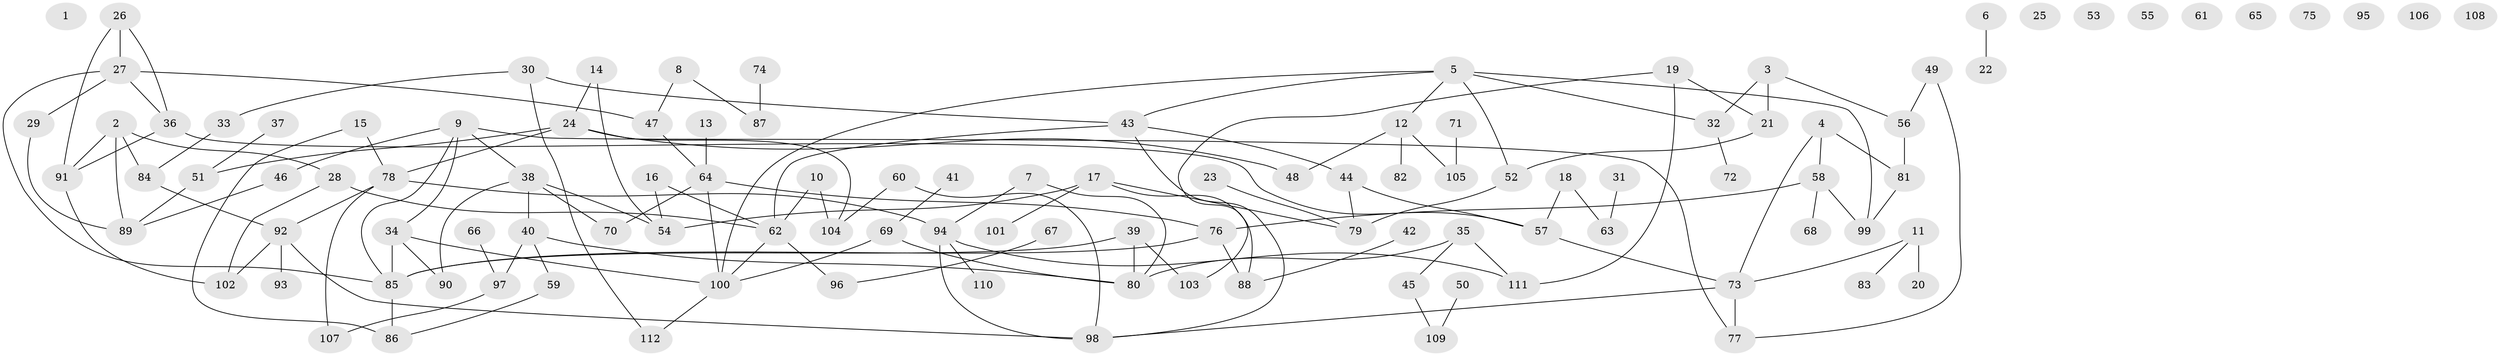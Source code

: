 // coarse degree distribution, {0: 0.14102564102564102, 9: 0.01282051282051282, 5: 0.05128205128205128, 8: 0.02564102564102564, 14: 0.01282051282051282, 3: 0.15384615384615385, 12: 0.01282051282051282, 6: 0.02564102564102564, 1: 0.23076923076923078, 4: 0.08974358974358974, 7: 0.01282051282051282, 2: 0.23076923076923078}
// Generated by graph-tools (version 1.1) at 2025/16/03/04/25 18:16:27]
// undirected, 112 vertices, 144 edges
graph export_dot {
graph [start="1"]
  node [color=gray90,style=filled];
  1;
  2;
  3;
  4;
  5;
  6;
  7;
  8;
  9;
  10;
  11;
  12;
  13;
  14;
  15;
  16;
  17;
  18;
  19;
  20;
  21;
  22;
  23;
  24;
  25;
  26;
  27;
  28;
  29;
  30;
  31;
  32;
  33;
  34;
  35;
  36;
  37;
  38;
  39;
  40;
  41;
  42;
  43;
  44;
  45;
  46;
  47;
  48;
  49;
  50;
  51;
  52;
  53;
  54;
  55;
  56;
  57;
  58;
  59;
  60;
  61;
  62;
  63;
  64;
  65;
  66;
  67;
  68;
  69;
  70;
  71;
  72;
  73;
  74;
  75;
  76;
  77;
  78;
  79;
  80;
  81;
  82;
  83;
  84;
  85;
  86;
  87;
  88;
  89;
  90;
  91;
  92;
  93;
  94;
  95;
  96;
  97;
  98;
  99;
  100;
  101;
  102;
  103;
  104;
  105;
  106;
  107;
  108;
  109;
  110;
  111;
  112;
  2 -- 28;
  2 -- 84;
  2 -- 89;
  2 -- 91;
  3 -- 21;
  3 -- 32;
  3 -- 56;
  4 -- 58;
  4 -- 73;
  4 -- 81;
  5 -- 12;
  5 -- 32;
  5 -- 43;
  5 -- 52;
  5 -- 99;
  5 -- 100;
  6 -- 22;
  7 -- 80;
  7 -- 94;
  8 -- 47;
  8 -- 87;
  9 -- 34;
  9 -- 38;
  9 -- 46;
  9 -- 77;
  9 -- 85;
  10 -- 62;
  10 -- 104;
  11 -- 20;
  11 -- 73;
  11 -- 83;
  12 -- 48;
  12 -- 82;
  12 -- 105;
  13 -- 64;
  14 -- 24;
  14 -- 54;
  15 -- 78;
  15 -- 86;
  16 -- 54;
  16 -- 62;
  17 -- 54;
  17 -- 79;
  17 -- 88;
  17 -- 101;
  18 -- 57;
  18 -- 63;
  19 -- 21;
  19 -- 103;
  19 -- 111;
  21 -- 52;
  23 -- 79;
  24 -- 48;
  24 -- 51;
  24 -- 78;
  24 -- 104;
  26 -- 27;
  26 -- 36;
  26 -- 91;
  27 -- 29;
  27 -- 36;
  27 -- 47;
  27 -- 85;
  28 -- 62;
  28 -- 102;
  29 -- 89;
  30 -- 33;
  30 -- 43;
  30 -- 112;
  31 -- 63;
  32 -- 72;
  33 -- 84;
  34 -- 85;
  34 -- 90;
  34 -- 100;
  35 -- 45;
  35 -- 80;
  35 -- 111;
  36 -- 57;
  36 -- 91;
  37 -- 51;
  38 -- 40;
  38 -- 54;
  38 -- 70;
  38 -- 90;
  39 -- 80;
  39 -- 85;
  39 -- 103;
  40 -- 59;
  40 -- 80;
  40 -- 97;
  41 -- 69;
  42 -- 88;
  43 -- 44;
  43 -- 62;
  43 -- 98;
  44 -- 57;
  44 -- 79;
  45 -- 109;
  46 -- 89;
  47 -- 64;
  49 -- 56;
  49 -- 77;
  50 -- 109;
  51 -- 89;
  52 -- 79;
  56 -- 81;
  57 -- 73;
  58 -- 68;
  58 -- 76;
  58 -- 99;
  59 -- 86;
  60 -- 98;
  60 -- 104;
  62 -- 96;
  62 -- 100;
  64 -- 70;
  64 -- 76;
  64 -- 100;
  66 -- 97;
  67 -- 96;
  69 -- 80;
  69 -- 100;
  71 -- 105;
  73 -- 77;
  73 -- 98;
  74 -- 87;
  76 -- 85;
  76 -- 88;
  78 -- 92;
  78 -- 94;
  78 -- 107;
  81 -- 99;
  84 -- 92;
  85 -- 86;
  91 -- 102;
  92 -- 93;
  92 -- 98;
  92 -- 102;
  94 -- 98;
  94 -- 110;
  94 -- 111;
  97 -- 107;
  100 -- 112;
}
